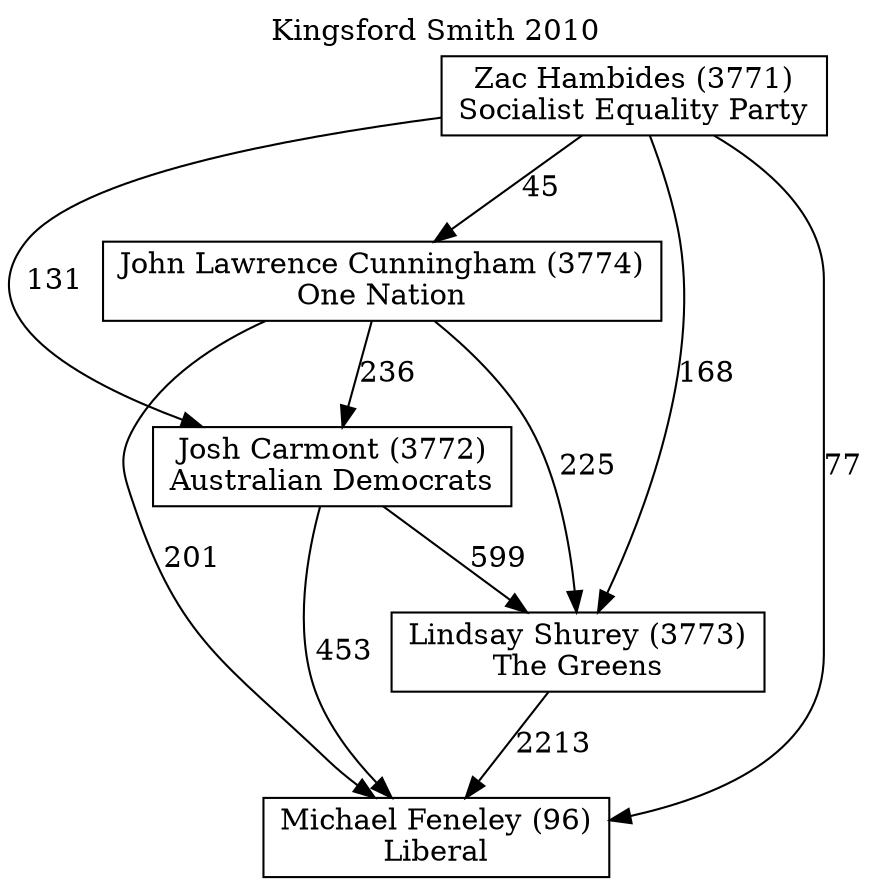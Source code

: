 // House preference flow
digraph "Michael Feneley (96)_Kingsford Smith_2010" {
	graph [label="Kingsford Smith 2010" labelloc=t mclimit=10]
	node [shape=box]
	"Michael Feneley (96)" [label="Michael Feneley (96)
Liberal"]
	"Lindsay Shurey (3773)" [label="Lindsay Shurey (3773)
The Greens"]
	"Josh Carmont (3772)" [label="Josh Carmont (3772)
Australian Democrats"]
	"John Lawrence Cunningham (3774)" [label="John Lawrence Cunningham (3774)
One Nation"]
	"Zac Hambides (3771)" [label="Zac Hambides (3771)
Socialist Equality Party"]
	"Lindsay Shurey (3773)" -> "Michael Feneley (96)" [label=2213]
	"Josh Carmont (3772)" -> "Lindsay Shurey (3773)" [label=599]
	"John Lawrence Cunningham (3774)" -> "Josh Carmont (3772)" [label=236]
	"Zac Hambides (3771)" -> "John Lawrence Cunningham (3774)" [label=45]
	"Josh Carmont (3772)" -> "Michael Feneley (96)" [label=453]
	"John Lawrence Cunningham (3774)" -> "Michael Feneley (96)" [label=201]
	"Zac Hambides (3771)" -> "Michael Feneley (96)" [label=77]
	"Zac Hambides (3771)" -> "Josh Carmont (3772)" [label=131]
	"John Lawrence Cunningham (3774)" -> "Lindsay Shurey (3773)" [label=225]
	"Zac Hambides (3771)" -> "Lindsay Shurey (3773)" [label=168]
}
